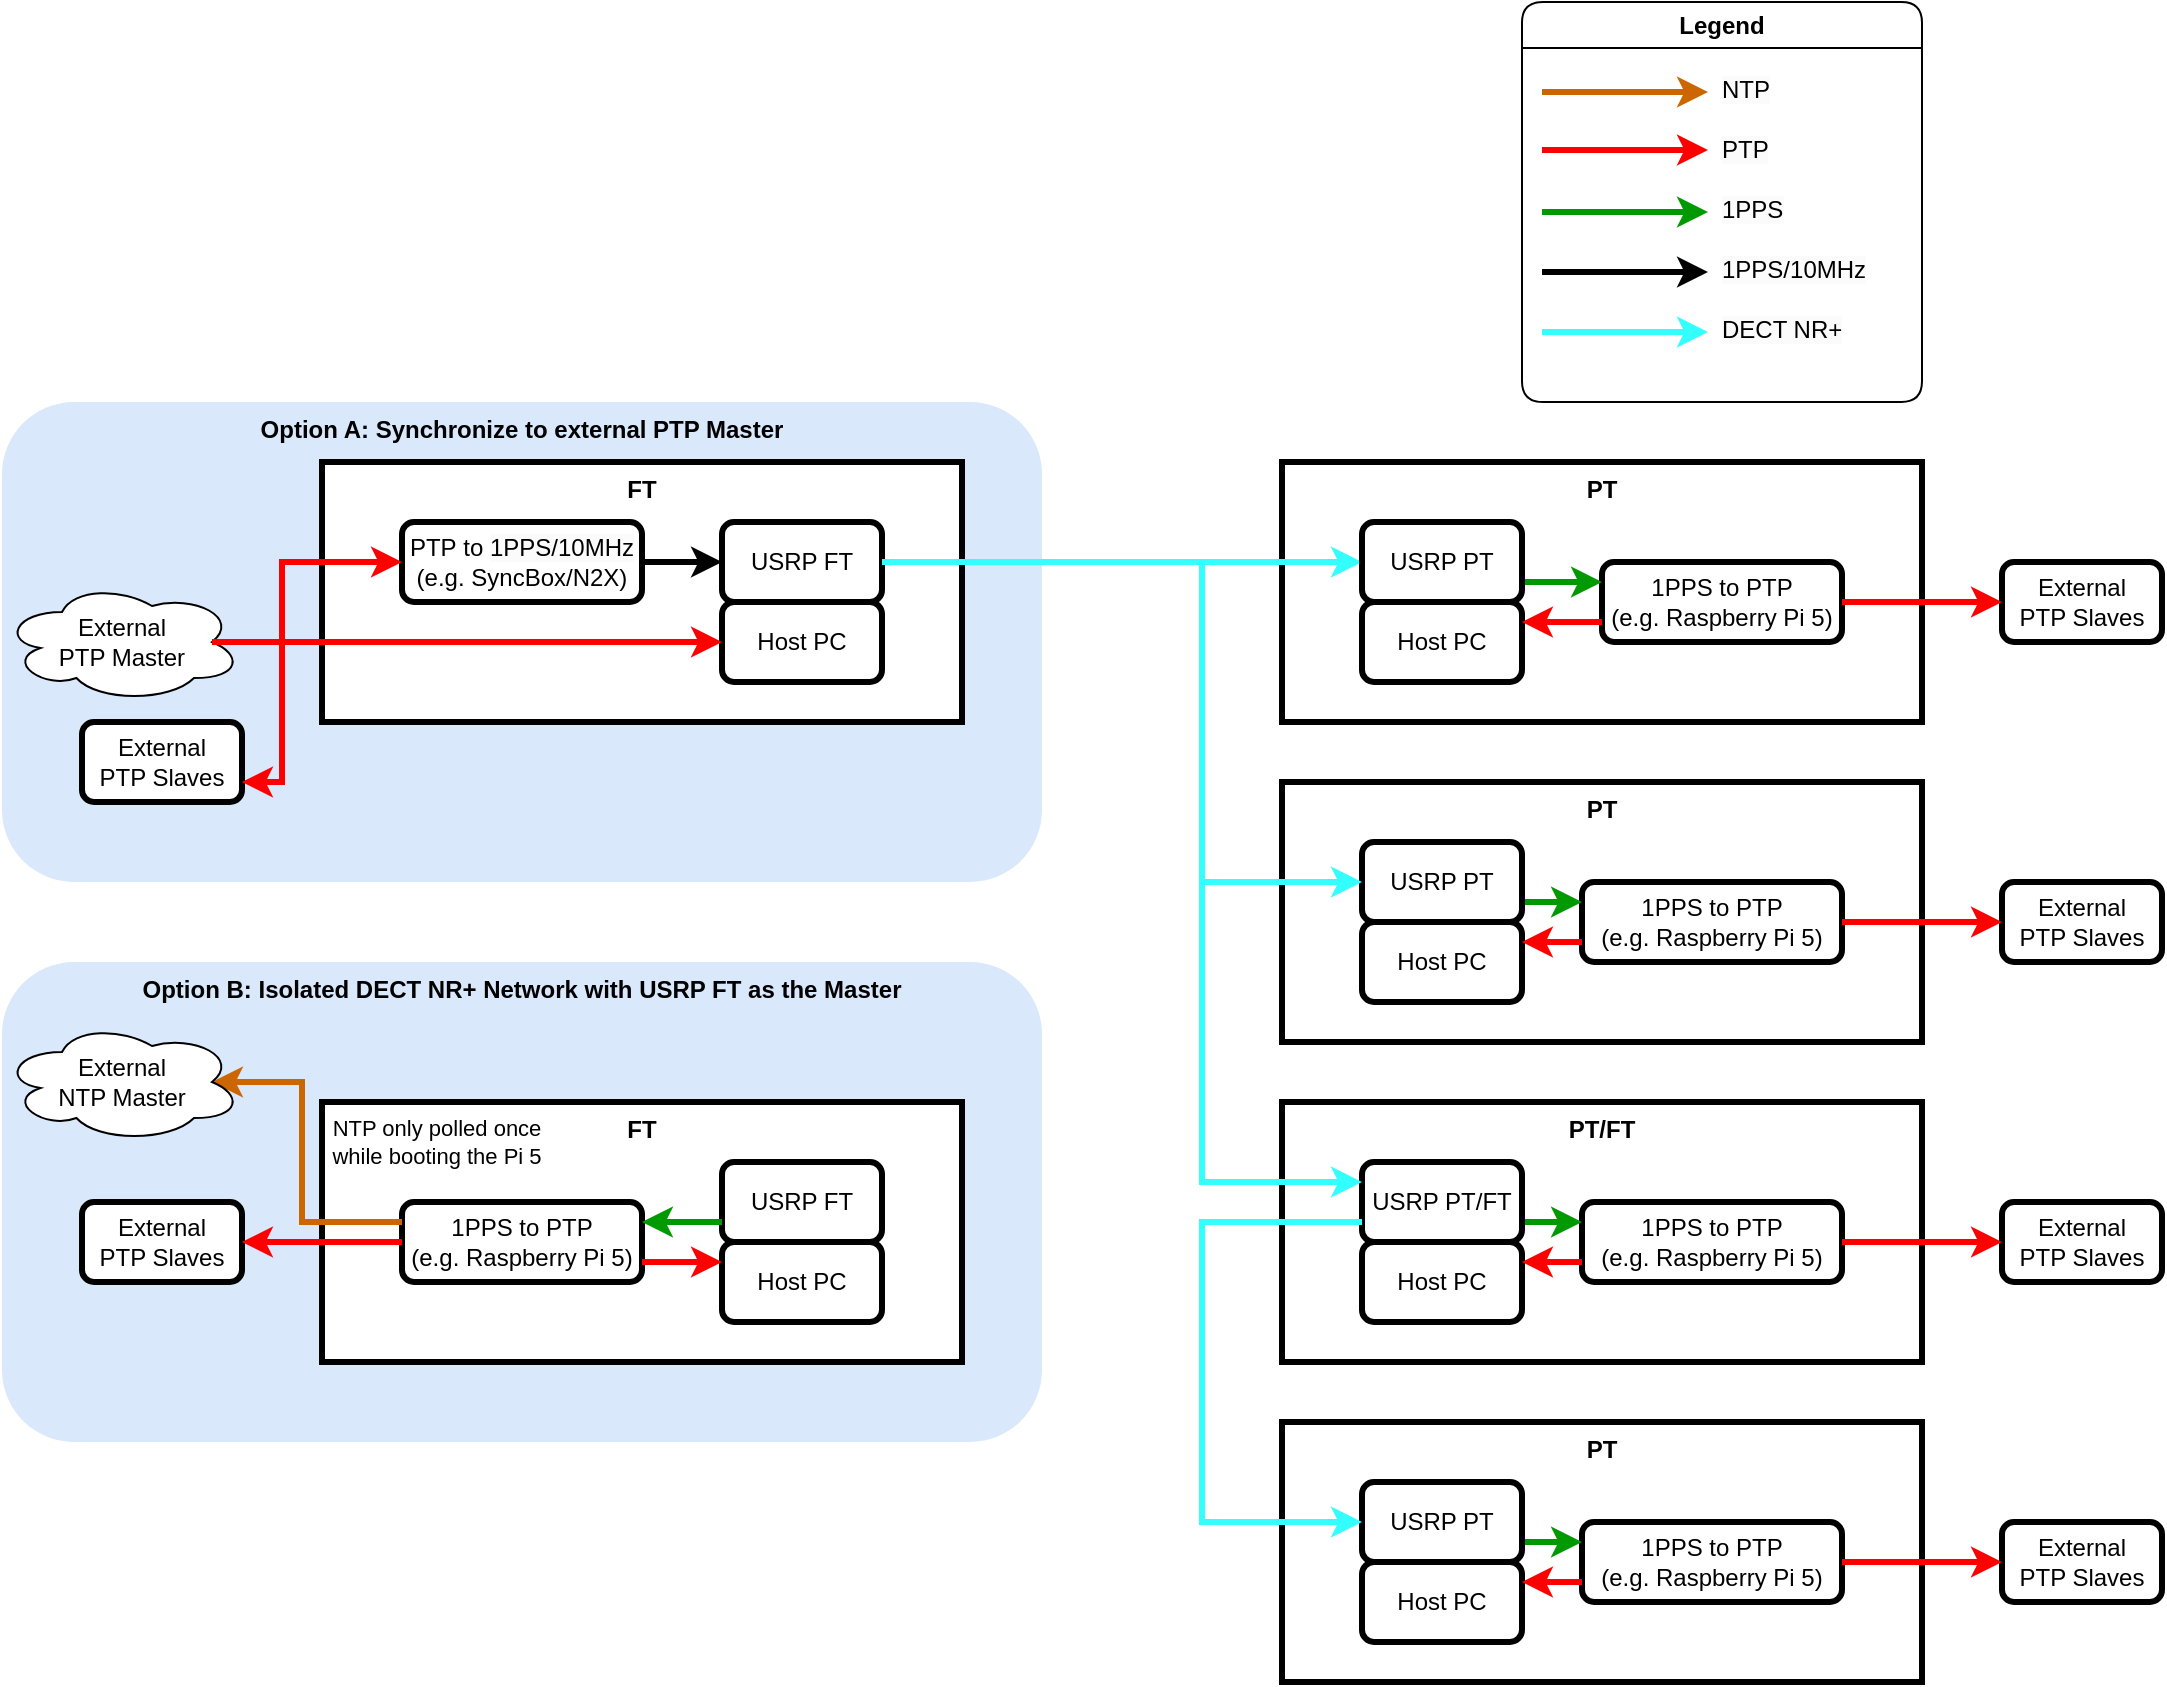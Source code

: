 <mxfile version="26.2.2">
  <diagram id="aQhpeuAyKN3efvRNQwSn" name="Draft 0">
    <mxGraphModel dx="1428" dy="900" grid="0" gridSize="10" guides="0" tooltips="1" connect="1" arrows="1" fold="1" page="1" pageScale="1" pageWidth="1169" pageHeight="1654" math="0" shadow="0">
      <root>
        <mxCell id="0" />
        <mxCell id="1" parent="0" />
        <mxCell id="Bj_DQetzVouuPHAo5OsP-259" value="&lt;b&gt;Option B: Isolated DECT NR+ Network with USRP FT as the Master&lt;/b&gt;" style="rounded=1;whiteSpace=wrap;html=1;fillColor=#dae8fc;strokeColor=none;verticalAlign=top;dashed=1;" vertex="1" parent="1">
          <mxGeometry x="40" y="520" width="520" height="240" as="geometry" />
        </mxCell>
        <mxCell id="Bj_DQetzVouuPHAo5OsP-258" value="&lt;b&gt;Option A: Synchronize to external PTP Master&lt;/b&gt;" style="rounded=1;whiteSpace=wrap;html=1;fillColor=#dae8fc;strokeColor=none;verticalAlign=top;dashed=1;" vertex="1" parent="1">
          <mxGeometry x="40" y="240" width="520" height="240" as="geometry" />
        </mxCell>
        <mxCell id="Bj_DQetzVouuPHAo5OsP-234" value="&lt;b&gt;FT&lt;/b&gt;" style="rounded=0;whiteSpace=wrap;html=1;verticalAlign=top;fillColor=default;strokeColor=#000000;strokeWidth=3;" vertex="1" parent="1">
          <mxGeometry x="200" y="590" width="320" height="130" as="geometry" />
        </mxCell>
        <mxCell id="Bj_DQetzVouuPHAo5OsP-231" value="&lt;b&gt;FT&lt;/b&gt;" style="rounded=0;whiteSpace=wrap;html=1;verticalAlign=top;fillColor=default;strokeColor=#000000;strokeWidth=3;" vertex="1" parent="1">
          <mxGeometry x="200" y="270" width="320" height="130" as="geometry" />
        </mxCell>
        <mxCell id="Bj_DQetzVouuPHAo5OsP-204" value="&lt;b&gt;PT&lt;/b&gt;" style="rounded=0;whiteSpace=wrap;html=1;verticalAlign=top;fillColor=default;strokeColor=#000000;strokeWidth=3;" vertex="1" parent="1">
          <mxGeometry x="680" y="270" width="320" height="130" as="geometry" />
        </mxCell>
        <mxCell id="gou46OdMyQ_DH9dvmqBt-38" value="PTP&amp;nbsp;&lt;span style=&quot;background-color: transparent; color: light-dark(rgb(0, 0, 0), rgb(255, 255, 255));&quot;&gt;to&amp;nbsp;&lt;/span&gt;&lt;span style=&quot;background-color: rgb(251, 251, 251);&quot;&gt;1PPS/10MHz&lt;/span&gt;&lt;div&gt;(e.g. SyncBox/N2X)&lt;/div&gt;" style="rounded=1;whiteSpace=wrap;html=1;strokeWidth=3;" parent="1" vertex="1">
          <mxGeometry x="240" y="300" width="120" height="40" as="geometry" />
        </mxCell>
        <mxCell id="Bj_DQetzVouuPHAo5OsP-90" value="USRP FT" style="rounded=1;whiteSpace=wrap;html=1;strokeWidth=3;" vertex="1" parent="1">
          <mxGeometry x="400" y="620" width="80" height="40" as="geometry" />
        </mxCell>
        <mxCell id="Bj_DQetzVouuPHAo5OsP-92" value="Host PC" style="rounded=1;whiteSpace=wrap;html=1;strokeWidth=3;" vertex="1" parent="1">
          <mxGeometry x="400" y="660" width="80" height="40" as="geometry" />
        </mxCell>
        <mxCell id="Bj_DQetzVouuPHAo5OsP-94" value="Legend" style="swimlane;whiteSpace=wrap;html=1;rounded=1;strokeColor=default;swimlaneFillColor=light-dark(#ffffff, #212121);" vertex="1" parent="1">
          <mxGeometry x="800" y="40" width="200" height="200" as="geometry">
            <mxRectangle x="880" y="80" width="140" height="30" as="alternateBounds" />
          </mxGeometry>
        </mxCell>
        <mxCell id="Bj_DQetzVouuPHAo5OsP-101" value="" style="endArrow=classic;html=1;rounded=0;exitX=0;exitY=1;exitDx=0;exitDy=0;strokeColor=light-dark(#000000,#EDEDED);strokeWidth=3;" edge="1" parent="Bj_DQetzVouuPHAo5OsP-94">
          <mxGeometry width="50" height="50" relative="1" as="geometry">
            <mxPoint x="10" y="135" as="sourcePoint" />
            <mxPoint x="93" y="135" as="targetPoint" />
          </mxGeometry>
        </mxCell>
        <mxCell id="Bj_DQetzVouuPHAo5OsP-102" value="&lt;span style=&quot;color: rgb(0, 0, 0); font-family: Helvetica; font-size: 12px; font-style: normal; font-variant-ligatures: normal; font-variant-caps: normal; font-weight: 400; letter-spacing: normal; orphans: 2; text-align: center; text-indent: 0px; text-transform: none; widows: 2; word-spacing: 0px; -webkit-text-stroke-width: 0px; white-space: normal; background-color: rgb(251, 251, 251); text-decoration-thickness: initial; text-decoration-style: initial; text-decoration-color: initial; float: none; display: inline !important;&quot;&gt;1PPS/10MHz&lt;/span&gt;" style="text;whiteSpace=wrap;html=1;" vertex="1" parent="Bj_DQetzVouuPHAo5OsP-94">
          <mxGeometry x="98" y="120" width="94" height="25" as="geometry" />
        </mxCell>
        <mxCell id="Bj_DQetzVouuPHAo5OsP-103" value="" style="endArrow=classic;html=1;rounded=0;exitX=0;exitY=1;exitDx=0;exitDy=0;strokeColor=light-dark(#ff0000, #ededed);strokeWidth=3;" edge="1" parent="Bj_DQetzVouuPHAo5OsP-94">
          <mxGeometry width="50" height="50" relative="1" as="geometry">
            <mxPoint x="10" y="74" as="sourcePoint" />
            <mxPoint x="93" y="74" as="targetPoint" />
          </mxGeometry>
        </mxCell>
        <mxCell id="Bj_DQetzVouuPHAo5OsP-104" value="&lt;span style=&quot;color: rgb(0, 0, 0); font-family: Helvetica; font-size: 12px; font-style: normal; font-variant-ligatures: normal; font-variant-caps: normal; font-weight: 400; letter-spacing: normal; orphans: 2; text-align: center; text-indent: 0px; text-transform: none; widows: 2; word-spacing: 0px; -webkit-text-stroke-width: 0px; white-space: normal; background-color: rgb(251, 251, 251); text-decoration-thickness: initial; text-decoration-style: initial; text-decoration-color: initial; float: none; display: inline !important;&quot;&gt;PTP&lt;/span&gt;" style="text;whiteSpace=wrap;html=1;" vertex="1" parent="Bj_DQetzVouuPHAo5OsP-94">
          <mxGeometry x="98" y="60" width="91" height="24" as="geometry" />
        </mxCell>
        <mxCell id="Bj_DQetzVouuPHAo5OsP-107" value="" style="endArrow=classic;html=1;rounded=0;exitX=0;exitY=1;exitDx=0;exitDy=0;strokeColor=light-dark(#009900,#EDEDED);strokeWidth=3;" edge="1" parent="Bj_DQetzVouuPHAo5OsP-94">
          <mxGeometry width="50" height="50" relative="1" as="geometry">
            <mxPoint x="10" y="105" as="sourcePoint" />
            <mxPoint x="93" y="105" as="targetPoint" />
          </mxGeometry>
        </mxCell>
        <mxCell id="Bj_DQetzVouuPHAo5OsP-108" value="&lt;span style=&quot;color: rgb(0, 0, 0); font-family: Helvetica; font-size: 12px; font-style: normal; font-variant-ligatures: normal; font-variant-caps: normal; font-weight: 400; letter-spacing: normal; orphans: 2; text-align: center; text-indent: 0px; text-transform: none; widows: 2; word-spacing: 0px; -webkit-text-stroke-width: 0px; white-space: normal; background-color: rgb(251, 251, 251); text-decoration-thickness: initial; text-decoration-style: initial; text-decoration-color: initial; float: none; display: inline !important;&quot;&gt;1PPS&lt;/span&gt;" style="text;whiteSpace=wrap;html=1;" vertex="1" parent="Bj_DQetzVouuPHAo5OsP-94">
          <mxGeometry x="98" y="90" width="94" height="25" as="geometry" />
        </mxCell>
        <mxCell id="Bj_DQetzVouuPHAo5OsP-111" value="" style="endArrow=classic;html=1;rounded=0;exitX=0;exitY=1;exitDx=0;exitDy=0;strokeColor=light-dark(#33FFFF,#EDEDED);strokeWidth=3;" edge="1" parent="Bj_DQetzVouuPHAo5OsP-94">
          <mxGeometry width="50" height="50" relative="1" as="geometry">
            <mxPoint x="10" y="165" as="sourcePoint" />
            <mxPoint x="93" y="165" as="targetPoint" />
          </mxGeometry>
        </mxCell>
        <mxCell id="Bj_DQetzVouuPHAo5OsP-112" value="&lt;div style=&quot;text-align: center;&quot;&gt;&lt;span style=&quot;color: light-dark(rgb(0, 0, 0), rgb(255, 255, 255)); background-color: rgb(251, 251, 251);&quot;&gt;DECT NR+&lt;/span&gt;&lt;/div&gt;" style="text;whiteSpace=wrap;html=1;" vertex="1" parent="Bj_DQetzVouuPHAo5OsP-94">
          <mxGeometry x="98" y="150" width="94" height="25" as="geometry" />
        </mxCell>
        <mxCell id="Bj_DQetzVouuPHAo5OsP-147" value="" style="endArrow=classic;html=1;rounded=0;exitX=0;exitY=1;exitDx=0;exitDy=0;strokeColor=light-dark(#CC6600,#EDEDED);strokeWidth=3;" edge="1" parent="Bj_DQetzVouuPHAo5OsP-94">
          <mxGeometry width="50" height="50" relative="1" as="geometry">
            <mxPoint x="10" y="45" as="sourcePoint" />
            <mxPoint x="93" y="45" as="targetPoint" />
          </mxGeometry>
        </mxCell>
        <mxCell id="Bj_DQetzVouuPHAo5OsP-148" value="&lt;span style=&quot;color: rgb(0, 0, 0); font-family: Helvetica; font-size: 12px; font-style: normal; font-variant-ligatures: normal; font-variant-caps: normal; font-weight: 400; letter-spacing: normal; orphans: 2; text-align: center; text-indent: 0px; text-transform: none; widows: 2; word-spacing: 0px; -webkit-text-stroke-width: 0px; white-space: normal; background-color: rgb(251, 251, 251); text-decoration-thickness: initial; text-decoration-style: initial; text-decoration-color: initial; float: none; display: inline !important;&quot;&gt;NTP&lt;/span&gt;" style="text;whiteSpace=wrap;html=1;" vertex="1" parent="Bj_DQetzVouuPHAo5OsP-94">
          <mxGeometry x="98" y="30" width="94" height="25" as="geometry" />
        </mxCell>
        <mxCell id="Bj_DQetzVouuPHAo5OsP-113" value="USRP FT" style="rounded=1;whiteSpace=wrap;html=1;strokeWidth=3;" vertex="1" parent="1">
          <mxGeometry x="400" y="300" width="80" height="40" as="geometry" />
        </mxCell>
        <mxCell id="Bj_DQetzVouuPHAo5OsP-118" value="" style="endArrow=classic;html=1;rounded=0;exitX=0.875;exitY=0.5;exitDx=0;exitDy=0;strokeColor=light-dark(#ff0000, #ededed);strokeWidth=3;entryX=0;entryY=0.5;entryDx=0;entryDy=0;exitPerimeter=0;" edge="1" parent="1" source="Bj_DQetzVouuPHAo5OsP-120" target="gou46OdMyQ_DH9dvmqBt-38">
          <mxGeometry width="50" height="50" relative="1" as="geometry">
            <mxPoint x="120" y="340" as="sourcePoint" />
            <mxPoint x="203" y="340" as="targetPoint" />
            <Array as="points">
              <mxPoint x="180" y="360" />
              <mxPoint x="180" y="320" />
            </Array>
          </mxGeometry>
        </mxCell>
        <mxCell id="Bj_DQetzVouuPHAo5OsP-120" value="External&lt;div&gt;PTP Master&lt;/div&gt;" style="ellipse;shape=cloud;whiteSpace=wrap;html=1;" vertex="1" parent="1">
          <mxGeometry x="40" y="330" width="120" height="60" as="geometry" />
        </mxCell>
        <mxCell id="Bj_DQetzVouuPHAo5OsP-123" value="1PPS&amp;nbsp;&lt;span style=&quot;background-color: transparent; color: light-dark(rgb(0, 0, 0), rgb(255, 255, 255));&quot;&gt;to&amp;nbsp;&lt;/span&gt;&lt;span style=&quot;background-color: transparent; color: light-dark(rgb(0, 0, 0), rgb(255, 255, 255));&quot;&gt;PTP&lt;/span&gt;&lt;div&gt;(e.g. Raspberry Pi 5)&lt;/div&gt;" style="rounded=1;whiteSpace=wrap;html=1;strokeWidth=3;" vertex="1" parent="1">
          <mxGeometry x="240" y="640" width="120" height="40" as="geometry" />
        </mxCell>
        <mxCell id="Bj_DQetzVouuPHAo5OsP-124" value="" style="endArrow=classic;html=1;rounded=0;exitX=0;exitY=0.75;exitDx=0;exitDy=0;strokeColor=light-dark(#009900,#EDEDED);strokeWidth=3;entryX=1;entryY=0.25;entryDx=0;entryDy=0;" edge="1" parent="1" target="Bj_DQetzVouuPHAo5OsP-123" source="Bj_DQetzVouuPHAo5OsP-90">
          <mxGeometry width="50" height="50" relative="1" as="geometry">
            <mxPoint x="160" y="670" as="sourcePoint" />
            <mxPoint x="383" y="585" as="targetPoint" />
          </mxGeometry>
        </mxCell>
        <mxCell id="Bj_DQetzVouuPHAo5OsP-125" value="" style="endArrow=classic;html=1;rounded=0;exitX=1;exitY=0.75;exitDx=0;exitDy=0;strokeColor=light-dark(#ff0000, #ededed);strokeWidth=3;entryX=0;entryY=0.25;entryDx=0;entryDy=0;" edge="1" parent="1" source="Bj_DQetzVouuPHAo5OsP-123" target="Bj_DQetzVouuPHAo5OsP-92">
          <mxGeometry width="50" height="50" relative="1" as="geometry">
            <mxPoint x="300" y="554" as="sourcePoint" />
            <mxPoint x="160" y="650" as="targetPoint" />
          </mxGeometry>
        </mxCell>
        <mxCell id="Bj_DQetzVouuPHAo5OsP-127" value="Host PC" style="rounded=1;whiteSpace=wrap;html=1;strokeWidth=3;" vertex="1" parent="1">
          <mxGeometry x="720" y="340" width="80" height="40" as="geometry" />
        </mxCell>
        <mxCell id="Bj_DQetzVouuPHAo5OsP-128" value="1PPS&amp;nbsp;&lt;span style=&quot;background-color: transparent; color: light-dark(rgb(0, 0, 0), rgb(255, 255, 255));&quot;&gt;to&amp;nbsp;&lt;/span&gt;&lt;span style=&quot;background-color: transparent; color: light-dark(rgb(0, 0, 0), rgb(255, 255, 255));&quot;&gt;PTP&lt;/span&gt;&lt;div&gt;(e.g. Raspberry Pi 5)&lt;/div&gt;" style="rounded=1;whiteSpace=wrap;html=1;strokeWidth=3;" vertex="1" parent="1">
          <mxGeometry x="840" y="320" width="120" height="40" as="geometry" />
        </mxCell>
        <mxCell id="Bj_DQetzVouuPHAo5OsP-129" value="" style="endArrow=classic;html=1;rounded=0;exitX=1;exitY=0.75;exitDx=0;exitDy=0;strokeColor=light-dark(#009900,#EDEDED);strokeWidth=3;entryX=0;entryY=0.25;entryDx=0;entryDy=0;" edge="1" parent="1" target="Bj_DQetzVouuPHAo5OsP-128" source="Bj_DQetzVouuPHAo5OsP-126">
          <mxGeometry width="50" height="50" relative="1" as="geometry">
            <mxPoint x="1020" y="350" as="sourcePoint" />
            <mxPoint x="820" y="390" as="targetPoint" />
          </mxGeometry>
        </mxCell>
        <mxCell id="Bj_DQetzVouuPHAo5OsP-149" value="" style="endArrow=classic;html=1;rounded=0;exitX=0;exitY=0.25;exitDx=0;exitDy=0;strokeColor=light-dark(#CC6600,#EDEDED);strokeWidth=3;entryX=0.875;entryY=0.5;entryDx=0;entryDy=0;entryPerimeter=0;" edge="1" parent="1" source="Bj_DQetzVouuPHAo5OsP-123" target="Bj_DQetzVouuPHAo5OsP-245">
          <mxGeometry width="50" height="50" relative="1" as="geometry">
            <mxPoint x="580" y="700" as="sourcePoint" />
            <mxPoint x="145" y="590" as="targetPoint" />
            <Array as="points">
              <mxPoint x="190" y="650" />
              <mxPoint x="190" y="580" />
            </Array>
          </mxGeometry>
        </mxCell>
        <mxCell id="Bj_DQetzVouuPHAo5OsP-151" value="NTP only&amp;nbsp;&lt;span style=&quot;background-color: light-dark(#ffffff, var(--ge-dark-color, #121212)); color: light-dark(rgb(0, 0, 0), rgb(255, 255, 255));&quot;&gt;polled once&lt;/span&gt;&lt;div&gt;&lt;span style=&quot;background-color: light-dark(#ffffff, var(--ge-dark-color, #121212)); color: light-dark(rgb(0, 0, 0), rgb(255, 255, 255));&quot;&gt;while&lt;/span&gt;&lt;span style=&quot;background-color: light-dark(#ffffff, var(--ge-dark-color, #121212)); color: light-dark(rgb(0, 0, 0), rgb(255, 255, 255));&quot;&gt;&amp;nbsp;&lt;/span&gt;&lt;span style=&quot;color: light-dark(rgb(0, 0, 0), rgb(255, 255, 255)); background-color: light-dark(#ffffff, var(--ge-dark-color, #121212));&quot;&gt;booting the&amp;nbsp;&lt;/span&gt;&lt;span style=&quot;background-color: light-dark(#ffffff, var(--ge-dark-color, #121212)); color: light-dark(rgb(0, 0, 0), rgb(255, 255, 255));&quot;&gt;Pi 5&lt;/span&gt;&lt;/div&gt;" style="edgeLabel;html=1;align=center;verticalAlign=middle;resizable=0;points=[];" vertex="1" connectable="0" parent="Bj_DQetzVouuPHAo5OsP-149">
          <mxGeometry x="-0.539" relative="1" as="geometry">
            <mxPoint x="55" y="-40" as="offset" />
          </mxGeometry>
        </mxCell>
        <mxCell id="Bj_DQetzVouuPHAo5OsP-154" value="" style="endArrow=classic;html=1;rounded=0;exitX=1;exitY=0.5;exitDx=0;exitDy=0;strokeColor=light-dark(#33FFFF,#EDEDED);strokeWidth=3;entryX=0;entryY=0.5;entryDx=0;entryDy=0;" edge="1" parent="1" source="Bj_DQetzVouuPHAo5OsP-113" target="Bj_DQetzVouuPHAo5OsP-126">
          <mxGeometry width="50" height="50" relative="1" as="geometry">
            <mxPoint x="940" y="375" as="sourcePoint" />
            <mxPoint x="1023" y="375" as="targetPoint" />
          </mxGeometry>
        </mxCell>
        <mxCell id="Bj_DQetzVouuPHAo5OsP-115" value="Host PC" style="rounded=1;whiteSpace=wrap;html=1;strokeWidth=3;" vertex="1" parent="1">
          <mxGeometry x="400" y="340" width="80" height="40" as="geometry" />
        </mxCell>
        <mxCell id="Bj_DQetzVouuPHAo5OsP-166" value="" style="endArrow=classic;html=1;rounded=0;exitX=0.875;exitY=0.5;exitDx=0;exitDy=0;strokeColor=light-dark(#ff0000, #ededed);strokeWidth=3;entryX=0;entryY=0.5;entryDx=0;entryDy=0;exitPerimeter=0;" edge="1" parent="1" source="Bj_DQetzVouuPHAo5OsP-120" target="Bj_DQetzVouuPHAo5OsP-115">
          <mxGeometry width="50" height="50" relative="1" as="geometry">
            <mxPoint x="155" y="370" as="sourcePoint" />
            <mxPoint x="210" y="330" as="targetPoint" />
          </mxGeometry>
        </mxCell>
        <mxCell id="Bj_DQetzVouuPHAo5OsP-167" value="" style="endArrow=classic;html=1;rounded=0;exitX=1;exitY=0.5;exitDx=0;exitDy=0;strokeColor=light-dark(#000000,#EDEDED);strokeWidth=3;entryX=0;entryY=0.5;entryDx=0;entryDy=0;" edge="1" parent="1" source="gou46OdMyQ_DH9dvmqBt-38" target="Bj_DQetzVouuPHAo5OsP-113">
          <mxGeometry width="50" height="50" relative="1" as="geometry">
            <mxPoint x="390" y="330" as="sourcePoint" />
            <mxPoint x="473" y="330" as="targetPoint" />
          </mxGeometry>
        </mxCell>
        <mxCell id="Bj_DQetzVouuPHAo5OsP-168" value="" style="endArrow=classic;html=1;rounded=0;exitX=0;exitY=0.75;exitDx=0;exitDy=0;strokeColor=light-dark(#ff0000, #ededed);strokeWidth=3;entryX=1;entryY=0.25;entryDx=0;entryDy=0;" edge="1" parent="1" source="Bj_DQetzVouuPHAo5OsP-128" target="Bj_DQetzVouuPHAo5OsP-127">
          <mxGeometry width="50" height="50" relative="1" as="geometry">
            <mxPoint x="820" y="330" as="sourcePoint" />
            <mxPoint x="700" y="330" as="targetPoint" />
          </mxGeometry>
        </mxCell>
        <mxCell id="Bj_DQetzVouuPHAo5OsP-126" value="USRP PT" style="rounded=1;whiteSpace=wrap;html=1;strokeWidth=3;" vertex="1" parent="1">
          <mxGeometry x="720" y="300" width="80" height="40" as="geometry" />
        </mxCell>
        <mxCell id="Bj_DQetzVouuPHAo5OsP-185" value="External&lt;div&gt;PTP Slaves&lt;/div&gt;" style="rounded=1;whiteSpace=wrap;html=1;strokeWidth=3;" vertex="1" parent="1">
          <mxGeometry x="80" y="400" width="80" height="40" as="geometry" />
        </mxCell>
        <mxCell id="Bj_DQetzVouuPHAo5OsP-187" value="External&lt;div&gt;PTP Slaves&lt;/div&gt;" style="rounded=1;whiteSpace=wrap;html=1;strokeWidth=3;" vertex="1" parent="1">
          <mxGeometry x="80" y="640" width="80" height="40" as="geometry" />
        </mxCell>
        <mxCell id="Bj_DQetzVouuPHAo5OsP-191" value="" style="endArrow=classic;html=1;rounded=0;strokeColor=light-dark(#ff0000, #ededed);strokeWidth=3;entryX=1;entryY=0.5;entryDx=0;entryDy=0;exitX=0;exitY=0.5;exitDx=0;exitDy=0;" edge="1" parent="1" source="Bj_DQetzVouuPHAo5OsP-123" target="Bj_DQetzVouuPHAo5OsP-187">
          <mxGeometry width="50" height="50" relative="1" as="geometry">
            <mxPoint x="200" y="660" as="sourcePoint" />
            <mxPoint x="410" y="680" as="targetPoint" />
          </mxGeometry>
        </mxCell>
        <mxCell id="Bj_DQetzVouuPHAo5OsP-192" value="External&lt;div&gt;PTP Slaves&lt;/div&gt;" style="rounded=1;whiteSpace=wrap;html=1;strokeWidth=3;" vertex="1" parent="1">
          <mxGeometry x="1040" y="320" width="80" height="40" as="geometry" />
        </mxCell>
        <mxCell id="Bj_DQetzVouuPHAo5OsP-193" value="" style="endArrow=classic;html=1;rounded=0;strokeColor=light-dark(#ff0000, #ededed);strokeWidth=3;entryX=0;entryY=0.5;entryDx=0;entryDy=0;exitX=1;exitY=0.5;exitDx=0;exitDy=0;" edge="1" parent="1" source="Bj_DQetzVouuPHAo5OsP-128" target="Bj_DQetzVouuPHAo5OsP-192">
          <mxGeometry width="50" height="50" relative="1" as="geometry">
            <mxPoint x="980" y="340" as="sourcePoint" />
            <mxPoint x="790" y="360" as="targetPoint" />
          </mxGeometry>
        </mxCell>
        <mxCell id="Bj_DQetzVouuPHAo5OsP-214" value="&lt;b&gt;PT&lt;/b&gt;" style="rounded=0;whiteSpace=wrap;html=1;verticalAlign=top;fillColor=default;strokeColor=#000000;strokeWidth=3;" vertex="1" parent="1">
          <mxGeometry x="680" y="430" width="320" height="130" as="geometry" />
        </mxCell>
        <mxCell id="Bj_DQetzVouuPHAo5OsP-215" value="Host PC" style="rounded=1;whiteSpace=wrap;html=1;strokeWidth=3;" vertex="1" parent="1">
          <mxGeometry x="720" y="500" width="80" height="40" as="geometry" />
        </mxCell>
        <mxCell id="Bj_DQetzVouuPHAo5OsP-216" value="1PPS&amp;nbsp;&lt;span style=&quot;background-color: transparent; color: light-dark(rgb(0, 0, 0), rgb(255, 255, 255));&quot;&gt;to&amp;nbsp;&lt;/span&gt;&lt;span style=&quot;background-color: transparent; color: light-dark(rgb(0, 0, 0), rgb(255, 255, 255));&quot;&gt;PTP&lt;/span&gt;&lt;div&gt;(e.g. Raspberry Pi 5)&lt;/div&gt;" style="rounded=1;whiteSpace=wrap;html=1;strokeWidth=3;" vertex="1" parent="1">
          <mxGeometry x="830" y="480" width="130" height="40" as="geometry" />
        </mxCell>
        <mxCell id="Bj_DQetzVouuPHAo5OsP-217" value="" style="endArrow=classic;html=1;rounded=0;exitX=1;exitY=0.75;exitDx=0;exitDy=0;strokeColor=light-dark(#009900,#EDEDED);strokeWidth=3;entryX=0;entryY=0.25;entryDx=0;entryDy=0;" edge="1" parent="1" source="Bj_DQetzVouuPHAo5OsP-219" target="Bj_DQetzVouuPHAo5OsP-216">
          <mxGeometry width="50" height="50" relative="1" as="geometry">
            <mxPoint x="1020" y="510" as="sourcePoint" />
            <mxPoint x="820" y="550" as="targetPoint" />
          </mxGeometry>
        </mxCell>
        <mxCell id="Bj_DQetzVouuPHAo5OsP-218" value="" style="endArrow=classic;html=1;rounded=0;exitX=0;exitY=0.75;exitDx=0;exitDy=0;strokeColor=light-dark(#ff0000, #ededed);strokeWidth=3;entryX=1;entryY=0.25;entryDx=0;entryDy=0;" edge="1" parent="1" source="Bj_DQetzVouuPHAo5OsP-216" target="Bj_DQetzVouuPHAo5OsP-215">
          <mxGeometry width="50" height="50" relative="1" as="geometry">
            <mxPoint x="820" y="490" as="sourcePoint" />
            <mxPoint x="700" y="490" as="targetPoint" />
          </mxGeometry>
        </mxCell>
        <mxCell id="Bj_DQetzVouuPHAo5OsP-219" value="USRP PT" style="rounded=1;whiteSpace=wrap;html=1;strokeWidth=3;" vertex="1" parent="1">
          <mxGeometry x="720" y="460" width="80" height="40" as="geometry" />
        </mxCell>
        <mxCell id="Bj_DQetzVouuPHAo5OsP-220" value="External&lt;div&gt;PTP Slaves&lt;/div&gt;" style="rounded=1;whiteSpace=wrap;html=1;strokeWidth=3;" vertex="1" parent="1">
          <mxGeometry x="1040" y="480" width="80" height="40" as="geometry" />
        </mxCell>
        <mxCell id="Bj_DQetzVouuPHAo5OsP-221" value="" style="endArrow=classic;html=1;rounded=0;strokeColor=light-dark(#ff0000, #ededed);strokeWidth=3;entryX=0;entryY=0.5;entryDx=0;entryDy=0;exitX=1;exitY=0.5;exitDx=0;exitDy=0;" edge="1" parent="1" source="Bj_DQetzVouuPHAo5OsP-216" target="Bj_DQetzVouuPHAo5OsP-220">
          <mxGeometry width="50" height="50" relative="1" as="geometry">
            <mxPoint x="980" y="500" as="sourcePoint" />
            <mxPoint x="790" y="520" as="targetPoint" />
          </mxGeometry>
        </mxCell>
        <mxCell id="Bj_DQetzVouuPHAo5OsP-222" value="&lt;b&gt;PT/FT&lt;/b&gt;" style="rounded=0;whiteSpace=wrap;html=1;verticalAlign=top;fillColor=default;strokeColor=#000000;strokeWidth=3;" vertex="1" parent="1">
          <mxGeometry x="680" y="590" width="320" height="130" as="geometry" />
        </mxCell>
        <mxCell id="Bj_DQetzVouuPHAo5OsP-223" value="Host PC" style="rounded=1;whiteSpace=wrap;html=1;strokeWidth=3;" vertex="1" parent="1">
          <mxGeometry x="720" y="660" width="80" height="40" as="geometry" />
        </mxCell>
        <mxCell id="Bj_DQetzVouuPHAo5OsP-224" value="1PPS&amp;nbsp;&lt;span style=&quot;background-color: transparent; color: light-dark(rgb(0, 0, 0), rgb(255, 255, 255));&quot;&gt;to&amp;nbsp;&lt;/span&gt;&lt;span style=&quot;background-color: transparent; color: light-dark(rgb(0, 0, 0), rgb(255, 255, 255));&quot;&gt;PTP&lt;/span&gt;&lt;div&gt;(e.g. Raspberry Pi 5)&lt;/div&gt;" style="rounded=1;whiteSpace=wrap;html=1;strokeWidth=3;" vertex="1" parent="1">
          <mxGeometry x="830" y="640" width="130" height="40" as="geometry" />
        </mxCell>
        <mxCell id="Bj_DQetzVouuPHAo5OsP-225" value="" style="endArrow=classic;html=1;rounded=0;exitX=1;exitY=0.75;exitDx=0;exitDy=0;strokeColor=light-dark(#009900,#EDEDED);strokeWidth=3;entryX=0;entryY=0.25;entryDx=0;entryDy=0;" edge="1" parent="1" source="Bj_DQetzVouuPHAo5OsP-227" target="Bj_DQetzVouuPHAo5OsP-224">
          <mxGeometry width="50" height="50" relative="1" as="geometry">
            <mxPoint x="1020" y="670" as="sourcePoint" />
            <mxPoint x="820" y="710" as="targetPoint" />
          </mxGeometry>
        </mxCell>
        <mxCell id="Bj_DQetzVouuPHAo5OsP-226" value="" style="endArrow=classic;html=1;rounded=0;exitX=0;exitY=0.75;exitDx=0;exitDy=0;strokeColor=light-dark(#ff0000, #ededed);strokeWidth=3;entryX=1;entryY=0.25;entryDx=0;entryDy=0;" edge="1" parent="1" source="Bj_DQetzVouuPHAo5OsP-224" target="Bj_DQetzVouuPHAo5OsP-223">
          <mxGeometry width="50" height="50" relative="1" as="geometry">
            <mxPoint x="820" y="650" as="sourcePoint" />
            <mxPoint x="700" y="650" as="targetPoint" />
          </mxGeometry>
        </mxCell>
        <mxCell id="Bj_DQetzVouuPHAo5OsP-227" value="USRP PT/FT" style="rounded=1;whiteSpace=wrap;html=1;strokeWidth=3;" vertex="1" parent="1">
          <mxGeometry x="720" y="620" width="80" height="40" as="geometry" />
        </mxCell>
        <mxCell id="Bj_DQetzVouuPHAo5OsP-228" value="External&lt;div&gt;PTP Slaves&lt;/div&gt;" style="rounded=1;whiteSpace=wrap;html=1;strokeWidth=3;" vertex="1" parent="1">
          <mxGeometry x="1040" y="640" width="80" height="40" as="geometry" />
        </mxCell>
        <mxCell id="Bj_DQetzVouuPHAo5OsP-229" value="" style="endArrow=classic;html=1;rounded=0;strokeColor=light-dark(#ff0000, #ededed);strokeWidth=3;entryX=0;entryY=0.5;entryDx=0;entryDy=0;exitX=1;exitY=0.5;exitDx=0;exitDy=0;" edge="1" parent="1" source="Bj_DQetzVouuPHAo5OsP-224" target="Bj_DQetzVouuPHAo5OsP-228">
          <mxGeometry width="50" height="50" relative="1" as="geometry">
            <mxPoint x="980" y="660" as="sourcePoint" />
            <mxPoint x="790" y="680" as="targetPoint" />
          </mxGeometry>
        </mxCell>
        <mxCell id="Bj_DQetzVouuPHAo5OsP-233" value="" style="endArrow=classic;html=1;rounded=0;exitX=0.875;exitY=0.5;exitDx=0;exitDy=0;strokeColor=light-dark(#ff0000, #ededed);strokeWidth=3;exitPerimeter=0;" edge="1" parent="1" source="Bj_DQetzVouuPHAo5OsP-120">
          <mxGeometry width="50" height="50" relative="1" as="geometry">
            <mxPoint x="155" y="370" as="sourcePoint" />
            <mxPoint x="160" y="430" as="targetPoint" />
            <Array as="points">
              <mxPoint x="180" y="360" />
              <mxPoint x="180" y="430" />
            </Array>
          </mxGeometry>
        </mxCell>
        <mxCell id="Bj_DQetzVouuPHAo5OsP-245" value="External&lt;div&gt;NTP Master&lt;/div&gt;" style="ellipse;shape=cloud;whiteSpace=wrap;html=1;" vertex="1" parent="1">
          <mxGeometry x="40" y="550" width="120" height="60" as="geometry" />
        </mxCell>
        <mxCell id="Bj_DQetzVouuPHAo5OsP-247" value="" style="endArrow=classic;html=1;rounded=0;exitX=1;exitY=0.5;exitDx=0;exitDy=0;strokeColor=light-dark(#33FFFF,#EDEDED);strokeWidth=3;entryX=0;entryY=0.25;entryDx=0;entryDy=0;" edge="1" parent="1" source="Bj_DQetzVouuPHAo5OsP-113" target="Bj_DQetzVouuPHAo5OsP-227">
          <mxGeometry width="50" height="50" relative="1" as="geometry">
            <mxPoint x="490" y="290" as="sourcePoint" />
            <mxPoint x="650" y="450" as="targetPoint" />
            <Array as="points">
              <mxPoint x="640" y="320" />
              <mxPoint x="640" y="630" />
            </Array>
          </mxGeometry>
        </mxCell>
        <mxCell id="Bj_DQetzVouuPHAo5OsP-248" value="&lt;b&gt;PT&lt;/b&gt;" style="rounded=0;whiteSpace=wrap;html=1;verticalAlign=top;fillColor=default;strokeColor=#000000;strokeWidth=3;" vertex="1" parent="1">
          <mxGeometry x="680" y="750" width="320" height="130" as="geometry" />
        </mxCell>
        <mxCell id="Bj_DQetzVouuPHAo5OsP-249" value="Host PC" style="rounded=1;whiteSpace=wrap;html=1;strokeWidth=3;" vertex="1" parent="1">
          <mxGeometry x="720" y="820" width="80" height="40" as="geometry" />
        </mxCell>
        <mxCell id="Bj_DQetzVouuPHAo5OsP-250" value="1PPS&amp;nbsp;&lt;span style=&quot;background-color: transparent; color: light-dark(rgb(0, 0, 0), rgb(255, 255, 255));&quot;&gt;to&amp;nbsp;&lt;/span&gt;&lt;span style=&quot;background-color: transparent; color: light-dark(rgb(0, 0, 0), rgb(255, 255, 255));&quot;&gt;PTP&lt;/span&gt;&lt;div&gt;(e.g. Raspberry Pi 5)&lt;/div&gt;" style="rounded=1;whiteSpace=wrap;html=1;strokeWidth=3;" vertex="1" parent="1">
          <mxGeometry x="830" y="800" width="130" height="40" as="geometry" />
        </mxCell>
        <mxCell id="Bj_DQetzVouuPHAo5OsP-251" value="" style="endArrow=classic;html=1;rounded=0;exitX=1;exitY=0.75;exitDx=0;exitDy=0;strokeColor=light-dark(#009900,#EDEDED);strokeWidth=3;entryX=0;entryY=0.25;entryDx=0;entryDy=0;" edge="1" parent="1" source="Bj_DQetzVouuPHAo5OsP-253" target="Bj_DQetzVouuPHAo5OsP-250">
          <mxGeometry width="50" height="50" relative="1" as="geometry">
            <mxPoint x="1020" y="830" as="sourcePoint" />
            <mxPoint x="820" y="870" as="targetPoint" />
          </mxGeometry>
        </mxCell>
        <mxCell id="Bj_DQetzVouuPHAo5OsP-252" value="" style="endArrow=classic;html=1;rounded=0;exitX=0;exitY=0.75;exitDx=0;exitDy=0;strokeColor=light-dark(#ff0000, #ededed);strokeWidth=3;entryX=1;entryY=0.25;entryDx=0;entryDy=0;" edge="1" parent="1" source="Bj_DQetzVouuPHAo5OsP-250" target="Bj_DQetzVouuPHAo5OsP-249">
          <mxGeometry width="50" height="50" relative="1" as="geometry">
            <mxPoint x="820" y="810" as="sourcePoint" />
            <mxPoint x="700" y="810" as="targetPoint" />
          </mxGeometry>
        </mxCell>
        <mxCell id="Bj_DQetzVouuPHAo5OsP-253" value="USRP PT" style="rounded=1;whiteSpace=wrap;html=1;strokeWidth=3;" vertex="1" parent="1">
          <mxGeometry x="720" y="780" width="80" height="40" as="geometry" />
        </mxCell>
        <mxCell id="Bj_DQetzVouuPHAo5OsP-254" value="External&lt;div&gt;PTP Slaves&lt;/div&gt;" style="rounded=1;whiteSpace=wrap;html=1;strokeWidth=3;" vertex="1" parent="1">
          <mxGeometry x="1040" y="800" width="80" height="40" as="geometry" />
        </mxCell>
        <mxCell id="Bj_DQetzVouuPHAo5OsP-255" value="" style="endArrow=classic;html=1;rounded=0;strokeColor=light-dark(#ff0000, #ededed);strokeWidth=3;entryX=0;entryY=0.5;entryDx=0;entryDy=0;exitX=1;exitY=0.5;exitDx=0;exitDy=0;" edge="1" parent="1" source="Bj_DQetzVouuPHAo5OsP-250" target="Bj_DQetzVouuPHAo5OsP-254">
          <mxGeometry width="50" height="50" relative="1" as="geometry">
            <mxPoint x="980" y="820" as="sourcePoint" />
            <mxPoint x="790" y="840" as="targetPoint" />
          </mxGeometry>
        </mxCell>
        <mxCell id="Bj_DQetzVouuPHAo5OsP-256" value="" style="endArrow=classic;html=1;rounded=0;exitX=0;exitY=0.75;exitDx=0;exitDy=0;strokeColor=light-dark(#33FFFF,#EDEDED);strokeWidth=3;entryX=0;entryY=0.5;entryDx=0;entryDy=0;" edge="1" parent="1" source="Bj_DQetzVouuPHAo5OsP-227" target="Bj_DQetzVouuPHAo5OsP-253">
          <mxGeometry width="50" height="50" relative="1" as="geometry">
            <mxPoint x="490" y="290" as="sourcePoint" />
            <mxPoint x="650" y="610" as="targetPoint" />
            <Array as="points">
              <mxPoint x="640" y="650" />
              <mxPoint x="640" y="800" />
            </Array>
          </mxGeometry>
        </mxCell>
        <mxCell id="Bj_DQetzVouuPHAo5OsP-155" value="" style="endArrow=classic;html=1;rounded=0;exitX=1;exitY=0.5;exitDx=0;exitDy=0;strokeColor=light-dark(#33FFFF,#EDEDED);strokeWidth=3;entryX=0;entryY=0.5;entryDx=0;entryDy=0;" edge="1" parent="1" source="Bj_DQetzVouuPHAo5OsP-113" target="Bj_DQetzVouuPHAo5OsP-219">
          <mxGeometry width="50" height="50" relative="1" as="geometry">
            <mxPoint x="490" y="310" as="sourcePoint" />
            <mxPoint x="510" y="410" as="targetPoint" />
            <Array as="points">
              <mxPoint x="640" y="320" />
              <mxPoint x="640" y="480" />
            </Array>
          </mxGeometry>
        </mxCell>
      </root>
    </mxGraphModel>
  </diagram>
</mxfile>
